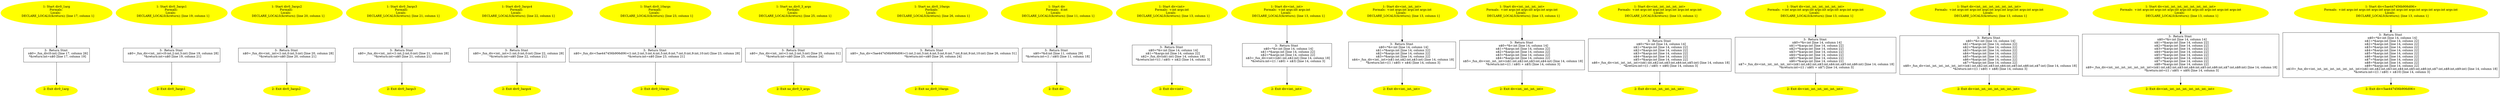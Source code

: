 /* @generated */
digraph cfg {
"div0_1arg#8396809931617150800.6140bce2d0bf65a5e0ac14dc05241b15_1" [label="1: Start div0_1arg\nFormals: \nLocals:  \n   DECLARE_LOCALS(&return); [line 17, column 1]\n " color=yellow style=filled]
	

	 "div0_1arg#8396809931617150800.6140bce2d0bf65a5e0ac14dc05241b15_1" -> "div0_1arg#8396809931617150800.6140bce2d0bf65a5e0ac14dc05241b15_3" ;
"div0_1arg#8396809931617150800.6140bce2d0bf65a5e0ac14dc05241b15_2" [label="2: Exit div0_1arg \n  " color=yellow style=filled]
	

"div0_1arg#8396809931617150800.6140bce2d0bf65a5e0ac14dc05241b15_3" [label="3:  Return Stmt \n   n$0=_fun_div(0:int) [line 17, column 26]\n  *&return:int=n$0 [line 17, column 19]\n " shape="box"]
	

	 "div0_1arg#8396809931617150800.6140bce2d0bf65a5e0ac14dc05241b15_3" -> "div0_1arg#8396809931617150800.6140bce2d0bf65a5e0ac14dc05241b15_2" ;
"div0_3args1#7890191366797792791.b9f7c9614e777d78d2718f16b4960982_1" [label="1: Start div0_3args1\nFormals: \nLocals:  \n   DECLARE_LOCALS(&return); [line 19, column 1]\n " color=yellow style=filled]
	

	 "div0_3args1#7890191366797792791.b9f7c9614e777d78d2718f16b4960982_1" -> "div0_3args1#7890191366797792791.b9f7c9614e777d78d2718f16b4960982_3" ;
"div0_3args1#7890191366797792791.b9f7c9614e777d78d2718f16b4960982_2" [label="2: Exit div0_3args1 \n  " color=yellow style=filled]
	

"div0_3args1#7890191366797792791.b9f7c9614e777d78d2718f16b4960982_3" [label="3:  Return Stmt \n   n$0=_fun_div<int,_int>(0:int,2:int,3:int) [line 19, column 28]\n  *&return:int=n$0 [line 19, column 21]\n " shape="box"]
	

	 "div0_3args1#7890191366797792791.b9f7c9614e777d78d2718f16b4960982_3" -> "div0_3args1#7890191366797792791.b9f7c9614e777d78d2718f16b4960982_2" ;
"div0_3args2#7891315067681635208.f28909755959799e19e1aa31246b6b2a_1" [label="1: Start div0_3args2\nFormals: \nLocals:  \n   DECLARE_LOCALS(&return); [line 20, column 1]\n " color=yellow style=filled]
	

	 "div0_3args2#7891315067681635208.f28909755959799e19e1aa31246b6b2a_1" -> "div0_3args2#7891315067681635208.f28909755959799e19e1aa31246b6b2a_3" ;
"div0_3args2#7891315067681635208.f28909755959799e19e1aa31246b6b2a_2" [label="2: Exit div0_3args2 \n  " color=yellow style=filled]
	

"div0_3args2#7891315067681635208.f28909755959799e19e1aa31246b6b2a_3" [label="3:  Return Stmt \n   n$0=_fun_div<int,_int>(1:int,0:int,3:int) [line 20, column 28]\n  *&return:int=n$0 [line 20, column 21]\n " shape="box"]
	

	 "div0_3args2#7891315067681635208.f28909755959799e19e1aa31246b6b2a_3" -> "div0_3args2#7891315067681635208.f28909755959799e19e1aa31246b6b2a_2" ;
"div0_3args3#7892144099449117077.ea71cce221ab33696773a5c44c97b921_1" [label="1: Start div0_3args3\nFormals: \nLocals:  \n   DECLARE_LOCALS(&return); [line 21, column 1]\n " color=yellow style=filled]
	

	 "div0_3args3#7892144099449117077.ea71cce221ab33696773a5c44c97b921_1" -> "div0_3args3#7892144099449117077.ea71cce221ab33696773a5c44c97b921_3" ;
"div0_3args3#7892144099449117077.ea71cce221ab33696773a5c44c97b921_2" [label="2: Exit div0_3args3 \n  " color=yellow style=filled]
	

"div0_3args3#7892144099449117077.ea71cce221ab33696773a5c44c97b921_3" [label="3:  Return Stmt \n   n$0=_fun_div<int,_int>(1:int,2:int,0:int) [line 21, column 28]\n  *&return:int=n$0 [line 21, column 21]\n " shape="box"]
	

	 "div0_3args3#7892144099449117077.ea71cce221ab33696773a5c44c97b921_3" -> "div0_3args3#7892144099449117077.ea71cce221ab33696773a5c44c97b921_2" ;
"div0_3args4#7893267800332959494.6d072652fd38db05107348f63ee1b93a_1" [label="1: Start div0_3args4\nFormals: \nLocals:  \n   DECLARE_LOCALS(&return); [line 22, column 1]\n " color=yellow style=filled]
	

	 "div0_3args4#7893267800332959494.6d072652fd38db05107348f63ee1b93a_1" -> "div0_3args4#7893267800332959494.6d072652fd38db05107348f63ee1b93a_3" ;
"div0_3args4#7893267800332959494.6d072652fd38db05107348f63ee1b93a_2" [label="2: Exit div0_3args4 \n  " color=yellow style=filled]
	

"div0_3args4#7893267800332959494.6d072652fd38db05107348f63ee1b93a_3" [label="3:  Return Stmt \n   n$0=_fun_div<int,_int>(1:int,0:int,0:int) [line 22, column 28]\n  *&return:int=n$0 [line 22, column 21]\n " shape="box"]
	

	 "div0_3args4#7893267800332959494.6d072652fd38db05107348f63ee1b93a_3" -> "div0_3args4#7893267800332959494.6d072652fd38db05107348f63ee1b93a_2" ;
"div0_10args#8060380451222357434.5d5e3d9d8aac7888fdc317b8bad53f34_1" [label="1: Start div0_10args\nFormals: \nLocals:  \n   DECLARE_LOCALS(&return); [line 23, column 1]\n " color=yellow style=filled]
	

	 "div0_10args#8060380451222357434.5d5e3d9d8aac7888fdc317b8bad53f34_1" -> "div0_10args#8060380451222357434.5d5e3d9d8aac7888fdc317b8bad53f34_3" ;
"div0_10args#8060380451222357434.5d5e3d9d8aac7888fdc317b8bad53f34_2" [label="2: Exit div0_10args \n  " color=yellow style=filled]
	

"div0_10args#8060380451222357434.5d5e3d9d8aac7888fdc317b8bad53f34_3" [label="3:  Return Stmt \n   n$0=_fun_div<5ae447456b906d06>(1:int,2:int,3:int,4:int,5:int,6:int,7:int,0:int,9:int,10:int) [line 23, column 28]\n  *&return:int=n$0 [line 23, column 21]\n " shape="box"]
	

	 "div0_10args#8060380451222357434.5d5e3d9d8aac7888fdc317b8bad53f34_3" -> "div0_10args#8060380451222357434.5d5e3d9d8aac7888fdc317b8bad53f34_2" ;
"no_div0_3_args#17583117370113944842.458cf17f8d452c5c6e23fed0e741bf03_1" [label="1: Start no_div0_3_args\nFormals: \nLocals:  \n   DECLARE_LOCALS(&return); [line 25, column 1]\n " color=yellow style=filled]
	

	 "no_div0_3_args#17583117370113944842.458cf17f8d452c5c6e23fed0e741bf03_1" -> "no_div0_3_args#17583117370113944842.458cf17f8d452c5c6e23fed0e741bf03_3" ;
"no_div0_3_args#17583117370113944842.458cf17f8d452c5c6e23fed0e741bf03_2" [label="2: Exit no_div0_3_args \n  " color=yellow style=filled]
	

"no_div0_3_args#17583117370113944842.458cf17f8d452c5c6e23fed0e741bf03_3" [label="3:  Return Stmt \n   n$0=_fun_div<int,_int>(1:int,2:int,3:int) [line 25, column 31]\n  *&return:int=n$0 [line 25, column 24]\n " shape="box"]
	

	 "no_div0_3_args#17583117370113944842.458cf17f8d452c5c6e23fed0e741bf03_3" -> "no_div0_3_args#17583117370113944842.458cf17f8d452c5c6e23fed0e741bf03_2" ;
"no_div0_10args#17558686169582292843.344d82e7f0635a50a510c9184e41cf57_1" [label="1: Start no_div0_10args\nFormals: \nLocals:  \n   DECLARE_LOCALS(&return); [line 26, column 1]\n " color=yellow style=filled]
	

	 "no_div0_10args#17558686169582292843.344d82e7f0635a50a510c9184e41cf57_1" -> "no_div0_10args#17558686169582292843.344d82e7f0635a50a510c9184e41cf57_3" ;
"no_div0_10args#17558686169582292843.344d82e7f0635a50a510c9184e41cf57_2" [label="2: Exit no_div0_10args \n  " color=yellow style=filled]
	

"no_div0_10args#17558686169582292843.344d82e7f0635a50a510c9184e41cf57_3" [label="3:  Return Stmt \n   n$0=_fun_div<5ae447456b906d06>(1:int,2:int,3:int,4:int,5:int,6:int,7:int,8:int,9:int,10:int) [line 26, column 31]\n  *&return:int=n$0 [line 26, column 24]\n " shape="box"]
	

	 "no_div0_10args#17558686169582292843.344d82e7f0635a50a510c9184e41cf57_3" -> "no_div0_10args#17558686169582292843.344d82e7f0635a50a510c9184e41cf57_2" ;
"div#939704114457859019.e5abef53fc8ff782b87b6a9041fd5e9a_1" [label="1: Start div\nFormals:  d:int\nLocals:  \n   DECLARE_LOCALS(&return); [line 11, column 1]\n " color=yellow style=filled]
	

	 "div#939704114457859019.e5abef53fc8ff782b87b6a9041fd5e9a_1" -> "div#939704114457859019.e5abef53fc8ff782b87b6a9041fd5e9a_3" ;
"div#939704114457859019.e5abef53fc8ff782b87b6a9041fd5e9a_2" [label="2: Exit div \n  " color=yellow style=filled]
	

"div#939704114457859019.e5abef53fc8ff782b87b6a9041fd5e9a_3" [label="3:  Return Stmt \n   n$0=*&d:int [line 11, column 29]\n  *&return:int=(1 / n$0) [line 11, column 18]\n " shape="box"]
	

	 "div#939704114457859019.e5abef53fc8ff782b87b6a9041fd5e9a_3" -> "div#939704114457859019.e5abef53fc8ff782b87b6a9041fd5e9a_2" ;
"div<int>#3427454070930604315.a63095b54e874547d61f722fd3ac0e3d_1" [label="1: Start div<int>\nFormals:  v:int args:int\nLocals:  \n   DECLARE_LOCALS(&return); [line 13, column 1]\n " color=yellow style=filled]
	

	 "div<int>#3427454070930604315.a63095b54e874547d61f722fd3ac0e3d_1" -> "div<int>#3427454070930604315.a63095b54e874547d61f722fd3ac0e3d_3" ;
"div<int>#3427454070930604315.a63095b54e874547d61f722fd3ac0e3d_2" [label="2: Exit div<int> \n  " color=yellow style=filled]
	

"div<int>#3427454070930604315.a63095b54e874547d61f722fd3ac0e3d_3" [label="3:  Return Stmt \n   n$0=*&v:int [line 14, column 14]\n  n$1=*&args:int [line 14, column 22]\n  n$2=_fun_div(n$1:int) [line 14, column 18]\n  *&return:int=((1 / n$0) + n$2) [line 14, column 3]\n " shape="box"]
	

	 "div<int>#3427454070930604315.a63095b54e874547d61f722fd3ac0e3d_3" -> "div<int>#3427454070930604315.a63095b54e874547d61f722fd3ac0e3d_2" ;
"div<int,_int>#9554349413120774508.47a551956d899936159a9bcecb2ac6f8_1" [label="1: Start div<int,_int>\nFormals:  v:int args:int args:int\nLocals:  \n   DECLARE_LOCALS(&return); [line 13, column 1]\n " color=yellow style=filled]
	

	 "div<int,_int>#9554349413120774508.47a551956d899936159a9bcecb2ac6f8_1" -> "div<int,_int>#9554349413120774508.47a551956d899936159a9bcecb2ac6f8_3" ;
"div<int,_int>#9554349413120774508.47a551956d899936159a9bcecb2ac6f8_2" [label="2: Exit div<int,_int> \n  " color=yellow style=filled]
	

"div<int,_int>#9554349413120774508.47a551956d899936159a9bcecb2ac6f8_3" [label="3:  Return Stmt \n   n$0=*&v:int [line 14, column 14]\n  n$1=*&args:int [line 14, column 22]\n  n$2=*&args:int [line 14, column 22]\n  n$3=_fun_div<int>(n$1:int,n$2:int) [line 14, column 18]\n  *&return:int=((1 / n$0) + n$3) [line 14, column 3]\n " shape="box"]
	

	 "div<int,_int>#9554349413120774508.47a551956d899936159a9bcecb2ac6f8_3" -> "div<int,_int>#9554349413120774508.47a551956d899936159a9bcecb2ac6f8_2" ;
"div<int,_int,_int>#6808557750472602405.0771eddf16547fd3a5d483a3bde846ec_1" [label="1: Start div<int,_int,_int>\nFormals:  v:int args:int args:int args:int\nLocals:  \n   DECLARE_LOCALS(&return); [line 13, column 1]\n " color=yellow style=filled]
	

	 "div<int,_int,_int>#6808557750472602405.0771eddf16547fd3a5d483a3bde846ec_1" -> "div<int,_int,_int>#6808557750472602405.0771eddf16547fd3a5d483a3bde846ec_3" ;
"div<int,_int,_int>#6808557750472602405.0771eddf16547fd3a5d483a3bde846ec_2" [label="2: Exit div<int,_int,_int> \n  " color=yellow style=filled]
	

"div<int,_int,_int>#6808557750472602405.0771eddf16547fd3a5d483a3bde846ec_3" [label="3:  Return Stmt \n   n$0=*&v:int [line 14, column 14]\n  n$1=*&args:int [line 14, column 22]\n  n$2=*&args:int [line 14, column 22]\n  n$3=*&args:int [line 14, column 22]\n  n$4=_fun_div<int,_int>(n$1:int,n$2:int,n$3:int) [line 14, column 18]\n  *&return:int=((1 / n$0) + n$4) [line 14, column 3]\n " shape="box"]
	

	 "div<int,_int,_int>#6808557750472602405.0771eddf16547fd3a5d483a3bde846ec_3" -> "div<int,_int,_int>#6808557750472602405.0771eddf16547fd3a5d483a3bde846ec_2" ;
"div<int,_int,_int,_int>#8757625089851425298.b2435e522727548b9dd98f01f659493d_1" [label="1: Start div<int,_int,_int,_int>\nFormals:  v:int args:int args:int args:int args:int\nLocals:  \n   DECLARE_LOCALS(&return); [line 13, column 1]\n " color=yellow style=filled]
	

	 "div<int,_int,_int,_int>#8757625089851425298.b2435e522727548b9dd98f01f659493d_1" -> "div<int,_int,_int,_int>#8757625089851425298.b2435e522727548b9dd98f01f659493d_3" ;
"div<int,_int,_int,_int>#8757625089851425298.b2435e522727548b9dd98f01f659493d_2" [label="2: Exit div<int,_int,_int,_int> \n  " color=yellow style=filled]
	

"div<int,_int,_int,_int>#8757625089851425298.b2435e522727548b9dd98f01f659493d_3" [label="3:  Return Stmt \n   n$0=*&v:int [line 14, column 14]\n  n$1=*&args:int [line 14, column 22]\n  n$2=*&args:int [line 14, column 22]\n  n$3=*&args:int [line 14, column 22]\n  n$4=*&args:int [line 14, column 22]\n  n$5=_fun_div<int,_int,_int>(n$1:int,n$2:int,n$3:int,n$4:int) [line 14, column 18]\n  *&return:int=((1 / n$0) + n$5) [line 14, column 3]\n " shape="box"]
	

	 "div<int,_int,_int,_int>#8757625089851425298.b2435e522727548b9dd98f01f659493d_3" -> "div<int,_int,_int,_int>#8757625089851425298.b2435e522727548b9dd98f01f659493d_2" ;
"div<int,_int,_int,_int,_int>#5076243118329059791.a386b7ce634391a0b6d23e04590e10f7_1" [label="1: Start div<int,_int,_int,_int,_int>\nFormals:  v:int args:int args:int args:int args:int args:int\nLocals:  \n   DECLARE_LOCALS(&return); [line 13, column 1]\n " color=yellow style=filled]
	

	 "div<int,_int,_int,_int,_int>#5076243118329059791.a386b7ce634391a0b6d23e04590e10f7_1" -> "div<int,_int,_int,_int,_int>#5076243118329059791.a386b7ce634391a0b6d23e04590e10f7_3" ;
"div<int,_int,_int,_int,_int>#5076243118329059791.a386b7ce634391a0b6d23e04590e10f7_2" [label="2: Exit div<int,_int,_int,_int,_int> \n  " color=yellow style=filled]
	

"div<int,_int,_int,_int,_int>#5076243118329059791.a386b7ce634391a0b6d23e04590e10f7_3" [label="3:  Return Stmt \n   n$0=*&v:int [line 14, column 14]\n  n$1=*&args:int [line 14, column 22]\n  n$2=*&args:int [line 14, column 22]\n  n$3=*&args:int [line 14, column 22]\n  n$4=*&args:int [line 14, column 22]\n  n$5=*&args:int [line 14, column 22]\n  n$6=_fun_div<int,_int,_int,_int>(n$1:int,n$2:int,n$3:int,n$4:int,n$5:int) [line 14, column 18]\n  *&return:int=((1 / n$0) + n$6) [line 14, column 3]\n " shape="box"]
	

	 "div<int,_int,_int,_int,_int>#5076243118329059791.a386b7ce634391a0b6d23e04590e10f7_3" -> "div<int,_int,_int,_int,_int>#5076243118329059791.a386b7ce634391a0b6d23e04590e10f7_2" ;
"div<int,_int,_int,_int,_int,_int>#3336039933926765080.205c84e7d2493ff784c3c896709c77b5_1" [label="1: Start div<int,_int,_int,_int,_int,_int>\nFormals:  v:int args:int args:int args:int args:int args:int args:int\nLocals:  \n   DECLARE_LOCALS(&return); [line 13, column 1]\n " color=yellow style=filled]
	

	 "div<int,_int,_int,_int,_int,_int>#3336039933926765080.205c84e7d2493ff784c3c896709c77b5_1" -> "div<int,_int,_int,_int,_int,_int>#3336039933926765080.205c84e7d2493ff784c3c896709c77b5_3" ;
"div<int,_int,_int,_int,_int,_int>#3336039933926765080.205c84e7d2493ff784c3c896709c77b5_2" [label="2: Exit div<int,_int,_int,_int,_int,_int> \n  " color=yellow style=filled]
	

"div<int,_int,_int,_int,_int,_int>#3336039933926765080.205c84e7d2493ff784c3c896709c77b5_3" [label="3:  Return Stmt \n   n$0=*&v:int [line 14, column 14]\n  n$1=*&args:int [line 14, column 22]\n  n$2=*&args:int [line 14, column 22]\n  n$3=*&args:int [line 14, column 22]\n  n$4=*&args:int [line 14, column 22]\n  n$5=*&args:int [line 14, column 22]\n  n$6=*&args:int [line 14, column 22]\n  n$7=_fun_div<int,_int,_int,_int,_int>(n$1:int,n$2:int,n$3:int,n$4:int,n$5:int,n$6:int) [line 14, column 18]\n  *&return:int=((1 / n$0) + n$7) [line 14, column 3]\n " shape="box"]
	

	 "div<int,_int,_int,_int,_int,_int>#3336039933926765080.205c84e7d2493ff784c3c896709c77b5_3" -> "div<int,_int,_int,_int,_int,_int>#3336039933926765080.205c84e7d2493ff784c3c896709c77b5_2" ;
"div<int,_int,_int,_int,_int,_int,_int>#6206795879557593257.947579aeef725938370fdf2599d7b021_1" [label="1: Start div<int,_int,_int,_int,_int,_int,_int>\nFormals:  v:int args:int args:int args:int args:int args:int args:int args:int\nLocals:  \n   DECLARE_LOCALS(&return); [line 13, column 1]\n " color=yellow style=filled]
	

	 "div<int,_int,_int,_int,_int,_int,_int>#6206795879557593257.947579aeef725938370fdf2599d7b021_1" -> "div<int,_int,_int,_int,_int,_int,_int>#6206795879557593257.947579aeef725938370fdf2599d7b021_3" ;
"div<int,_int,_int,_int,_int,_int,_int>#6206795879557593257.947579aeef725938370fdf2599d7b021_2" [label="2: Exit div<int,_int,_int,_int,_int,_int,_int> \n  " color=yellow style=filled]
	

"div<int,_int,_int,_int,_int,_int,_int>#6206795879557593257.947579aeef725938370fdf2599d7b021_3" [label="3:  Return Stmt \n   n$0=*&v:int [line 14, column 14]\n  n$1=*&args:int [line 14, column 22]\n  n$2=*&args:int [line 14, column 22]\n  n$3=*&args:int [line 14, column 22]\n  n$4=*&args:int [line 14, column 22]\n  n$5=*&args:int [line 14, column 22]\n  n$6=*&args:int [line 14, column 22]\n  n$7=*&args:int [line 14, column 22]\n  n$8=_fun_div<int,_int,_int,_int,_int,_int>(n$1:int,n$2:int,n$3:int,n$4:int,n$5:int,n$6:int,n$7:int) [line 14, column 18]\n  *&return:int=((1 / n$0) + n$8) [line 14, column 3]\n " shape="box"]
	

	 "div<int,_int,_int,_int,_int,_int,_int>#6206795879557593257.947579aeef725938370fdf2599d7b021_3" -> "div<int,_int,_int,_int,_int,_int,_int>#6206795879557593257.947579aeef725938370fdf2599d7b021_2" ;
"div<int,_int,_int,_int,_int,_int,_int,_int>#13538112871773045902.edabdd6d501cca67b2efc95f4b62c47c_1" [label="1: Start div<int,_int,_int,_int,_int,_int,_int,_int>\nFormals:  v:int args:int args:int args:int args:int args:int args:int args:int args:int\nLocals:  \n   DECLARE_LOCALS(&return); [line 13, column 1]\n " color=yellow style=filled]
	

	 "div<int,_int,_int,_int,_int,_int,_int,_int>#13538112871773045902.edabdd6d501cca67b2efc95f4b62c47c_1" -> "div<int,_int,_int,_int,_int,_int,_int,_int>#13538112871773045902.edabdd6d501cca67b2efc95f4b62c47c_3" ;
"div<int,_int,_int,_int,_int,_int,_int,_int>#13538112871773045902.edabdd6d501cca67b2efc95f4b62c47c_2" [label="2: Exit div<int,_int,_int,_int,_int,_int,_int,_int> \n  " color=yellow style=filled]
	

"div<int,_int,_int,_int,_int,_int,_int,_int>#13538112871773045902.edabdd6d501cca67b2efc95f4b62c47c_3" [label="3:  Return Stmt \n   n$0=*&v:int [line 14, column 14]\n  n$1=*&args:int [line 14, column 22]\n  n$2=*&args:int [line 14, column 22]\n  n$3=*&args:int [line 14, column 22]\n  n$4=*&args:int [line 14, column 22]\n  n$5=*&args:int [line 14, column 22]\n  n$6=*&args:int [line 14, column 22]\n  n$7=*&args:int [line 14, column 22]\n  n$8=*&args:int [line 14, column 22]\n  n$9=_fun_div<int,_int,_int,_int,_int,_int,_int>(n$1:int,n$2:int,n$3:int,n$4:int,n$5:int,n$6:int,n$7:int,n$8:int) [line 14, column 18]\n  *&return:int=((1 / n$0) + n$9) [line 14, column 3]\n " shape="box"]
	

	 "div<int,_int,_int,_int,_int,_int,_int,_int>#13538112871773045902.edabdd6d501cca67b2efc95f4b62c47c_3" -> "div<int,_int,_int,_int,_int,_int,_int,_int>#13538112871773045902.edabdd6d501cca67b2efc95f4b62c47c_2" ;
"div<5ae447456b906d06>#12298750679068733123.dd4ff2f9113143f49a67d69f1e7c59b7_1" [label="1: Start div<5ae447456b906d06>\nFormals:  v:int args:int args:int args:int args:int args:int args:int args:int args:int args:int\nLocals:  \n   DECLARE_LOCALS(&return); [line 13, column 1]\n " color=yellow style=filled]
	

	 "div<5ae447456b906d06>#12298750679068733123.dd4ff2f9113143f49a67d69f1e7c59b7_1" -> "div<5ae447456b906d06>#12298750679068733123.dd4ff2f9113143f49a67d69f1e7c59b7_3" ;
"div<5ae447456b906d06>#12298750679068733123.dd4ff2f9113143f49a67d69f1e7c59b7_2" [label="2: Exit div<5ae447456b906d06> \n  " color=yellow style=filled]
	

"div<5ae447456b906d06>#12298750679068733123.dd4ff2f9113143f49a67d69f1e7c59b7_3" [label="3:  Return Stmt \n   n$0=*&v:int [line 14, column 14]\n  n$1=*&args:int [line 14, column 22]\n  n$2=*&args:int [line 14, column 22]\n  n$3=*&args:int [line 14, column 22]\n  n$4=*&args:int [line 14, column 22]\n  n$5=*&args:int [line 14, column 22]\n  n$6=*&args:int [line 14, column 22]\n  n$7=*&args:int [line 14, column 22]\n  n$8=*&args:int [line 14, column 22]\n  n$9=*&args:int [line 14, column 22]\n  n$10=_fun_div<int,_int,_int,_int,_int,_int,_int,_int>(n$1:int,n$2:int,n$3:int,n$4:int,n$5:int,n$6:int,n$7:int,n$8:int,n$9:int) [line 14, column 18]\n  *&return:int=((1 / n$0) + n$10) [line 14, column 3]\n " shape="box"]
	

	 "div<5ae447456b906d06>#12298750679068733123.dd4ff2f9113143f49a67d69f1e7c59b7_3" -> "div<5ae447456b906d06>#12298750679068733123.dd4ff2f9113143f49a67d69f1e7c59b7_2" ;
}
